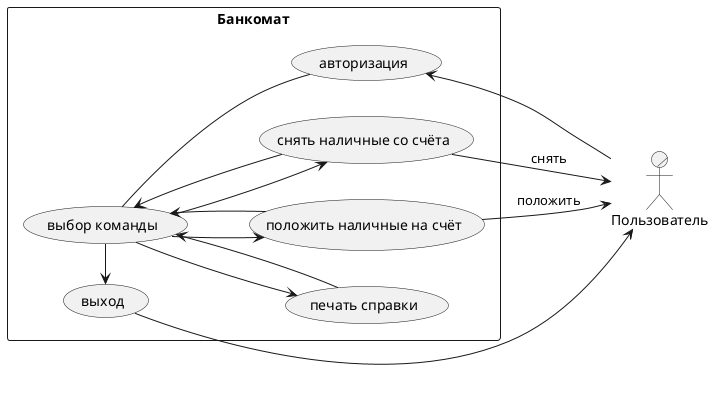 @startuml pr1
left to right direction
actor/ Пользователь as p

rectangle Банкомат {

p --> (авторизация)
(авторизация) -up- (выбор команды)
(выбор команды) -right-> (снять наличные со счёта)
(выбор команды) -right-> (печать справки)
(выбор команды) -right-> (положить наличные на счёт)
(выбор команды) -right-> (выход)

(снять наличные со счёта) --> p: снять
(положить наличные на счёт) --> p: положить

(выбор команды) <-- (снять наличные со счёта)
(выбор команды) <-- (печать справки)
(выбор команды) <-- (положить наличные на счёт)

(выход) --> p

}
@enduml